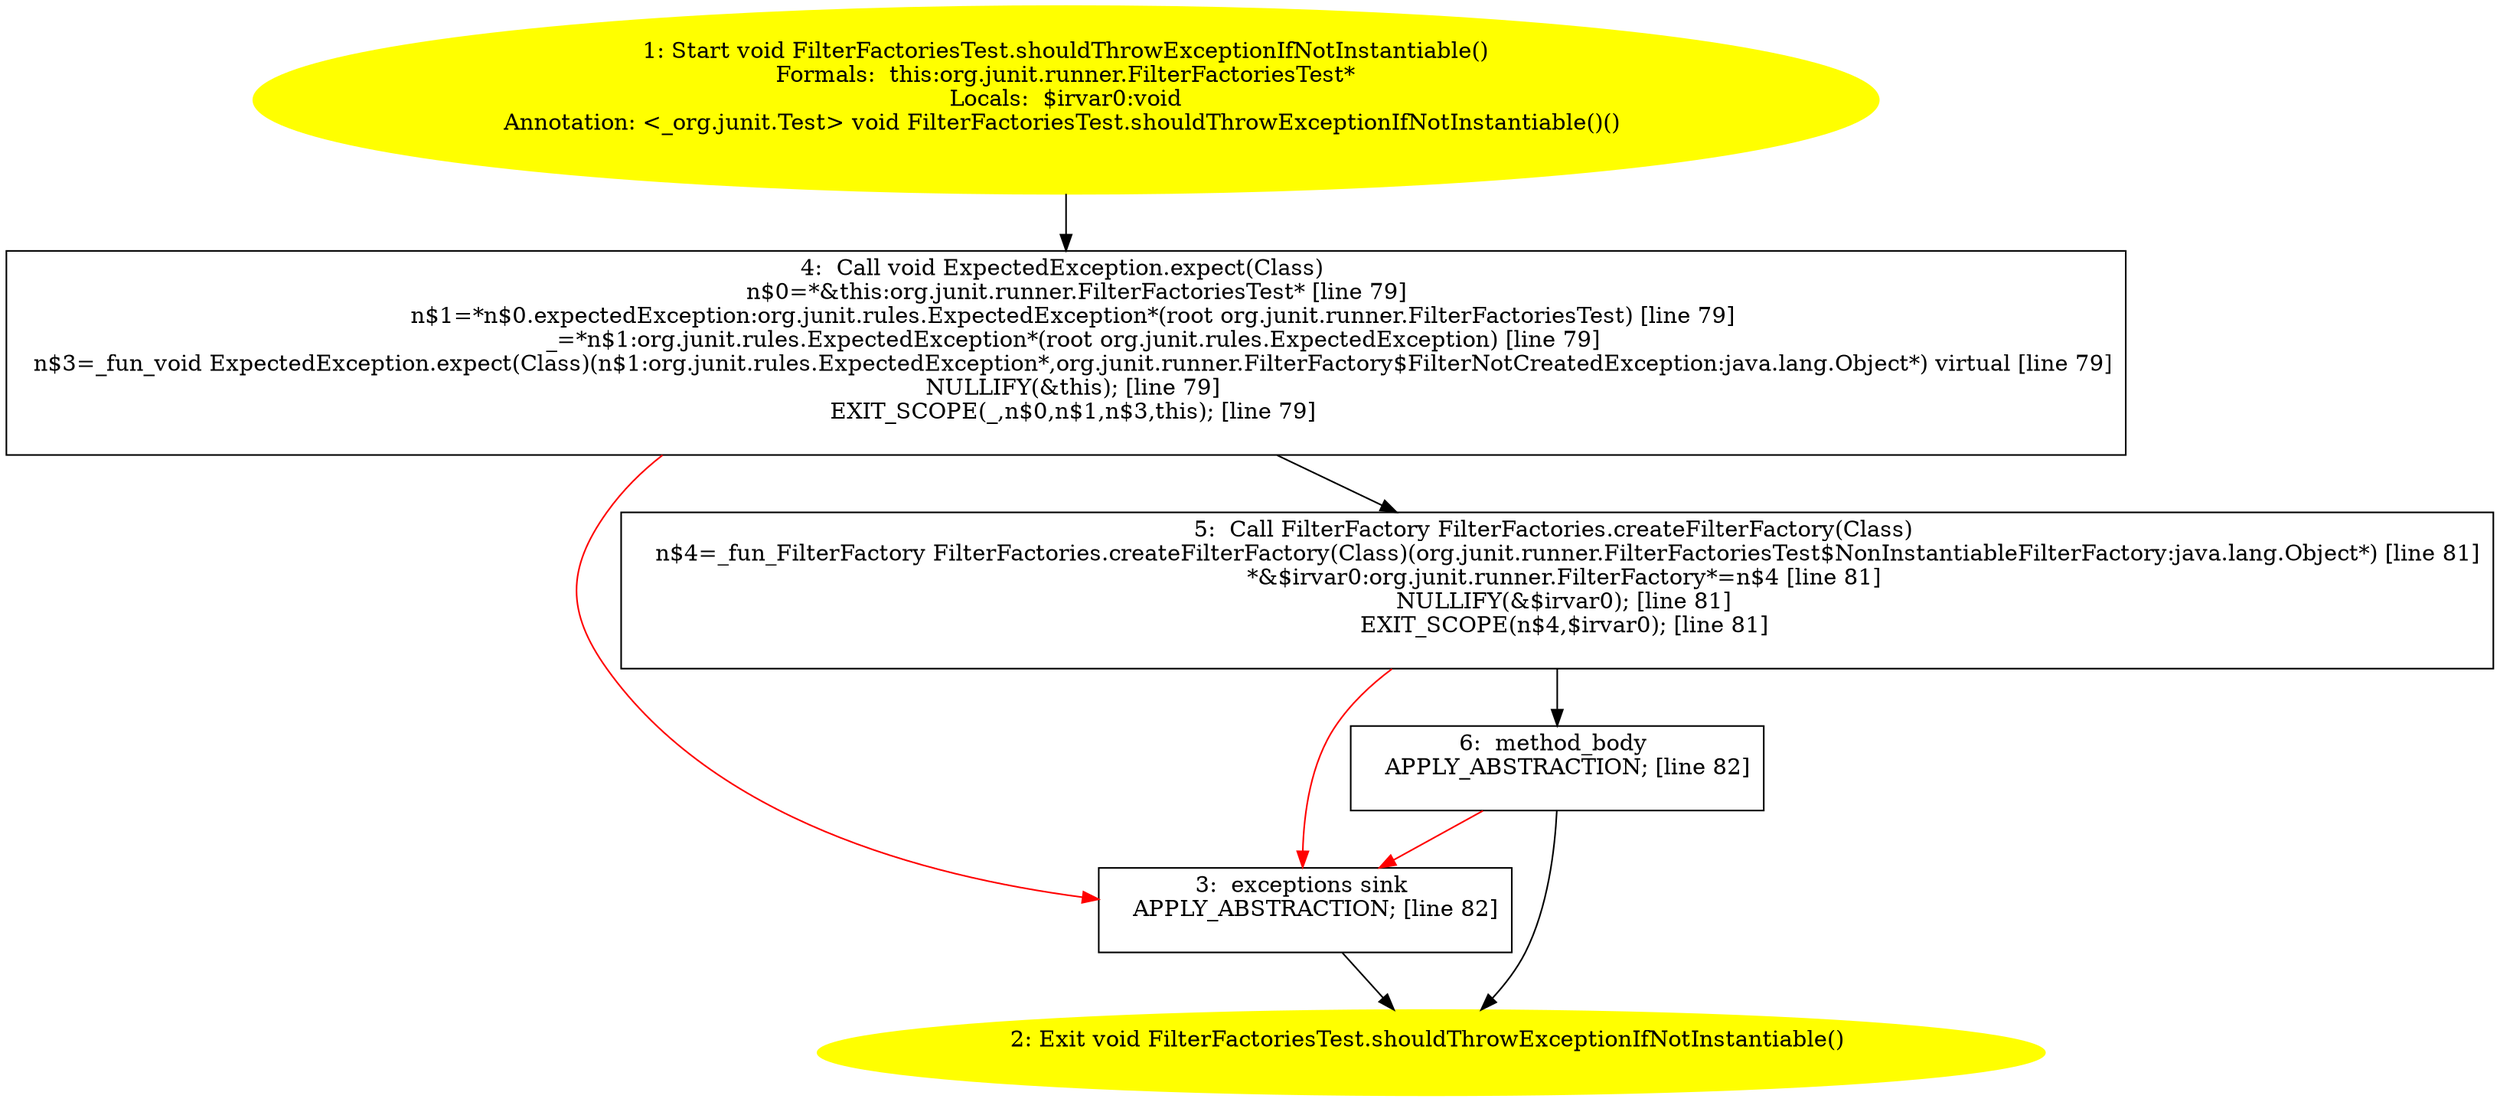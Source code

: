 /* @generated */
digraph cfg {
"org.junit.runner.FilterFactoriesTest.shouldThrowExceptionIfNotInstantiable():void.3c5eea0644d16f3720675d095725b6b3_1" [label="1: Start void FilterFactoriesTest.shouldThrowExceptionIfNotInstantiable()\nFormals:  this:org.junit.runner.FilterFactoriesTest*\nLocals:  $irvar0:void\nAnnotation: <_org.junit.Test> void FilterFactoriesTest.shouldThrowExceptionIfNotInstantiable()() \n  " color=yellow style=filled]
	

	 "org.junit.runner.FilterFactoriesTest.shouldThrowExceptionIfNotInstantiable():void.3c5eea0644d16f3720675d095725b6b3_1" -> "org.junit.runner.FilterFactoriesTest.shouldThrowExceptionIfNotInstantiable():void.3c5eea0644d16f3720675d095725b6b3_4" ;
"org.junit.runner.FilterFactoriesTest.shouldThrowExceptionIfNotInstantiable():void.3c5eea0644d16f3720675d095725b6b3_2" [label="2: Exit void FilterFactoriesTest.shouldThrowExceptionIfNotInstantiable() \n  " color=yellow style=filled]
	

"org.junit.runner.FilterFactoriesTest.shouldThrowExceptionIfNotInstantiable():void.3c5eea0644d16f3720675d095725b6b3_3" [label="3:  exceptions sink \n   APPLY_ABSTRACTION; [line 82]\n " shape="box"]
	

	 "org.junit.runner.FilterFactoriesTest.shouldThrowExceptionIfNotInstantiable():void.3c5eea0644d16f3720675d095725b6b3_3" -> "org.junit.runner.FilterFactoriesTest.shouldThrowExceptionIfNotInstantiable():void.3c5eea0644d16f3720675d095725b6b3_2" ;
"org.junit.runner.FilterFactoriesTest.shouldThrowExceptionIfNotInstantiable():void.3c5eea0644d16f3720675d095725b6b3_4" [label="4:  Call void ExpectedException.expect(Class) \n   n$0=*&this:org.junit.runner.FilterFactoriesTest* [line 79]\n  n$1=*n$0.expectedException:org.junit.rules.ExpectedException*(root org.junit.runner.FilterFactoriesTest) [line 79]\n  _=*n$1:org.junit.rules.ExpectedException*(root org.junit.rules.ExpectedException) [line 79]\n  n$3=_fun_void ExpectedException.expect(Class)(n$1:org.junit.rules.ExpectedException*,org.junit.runner.FilterFactory$FilterNotCreatedException:java.lang.Object*) virtual [line 79]\n  NULLIFY(&this); [line 79]\n  EXIT_SCOPE(_,n$0,n$1,n$3,this); [line 79]\n " shape="box"]
	

	 "org.junit.runner.FilterFactoriesTest.shouldThrowExceptionIfNotInstantiable():void.3c5eea0644d16f3720675d095725b6b3_4" -> "org.junit.runner.FilterFactoriesTest.shouldThrowExceptionIfNotInstantiable():void.3c5eea0644d16f3720675d095725b6b3_5" ;
	 "org.junit.runner.FilterFactoriesTest.shouldThrowExceptionIfNotInstantiable():void.3c5eea0644d16f3720675d095725b6b3_4" -> "org.junit.runner.FilterFactoriesTest.shouldThrowExceptionIfNotInstantiable():void.3c5eea0644d16f3720675d095725b6b3_3" [color="red" ];
"org.junit.runner.FilterFactoriesTest.shouldThrowExceptionIfNotInstantiable():void.3c5eea0644d16f3720675d095725b6b3_5" [label="5:  Call FilterFactory FilterFactories.createFilterFactory(Class) \n   n$4=_fun_FilterFactory FilterFactories.createFilterFactory(Class)(org.junit.runner.FilterFactoriesTest$NonInstantiableFilterFactory:java.lang.Object*) [line 81]\n  *&$irvar0:org.junit.runner.FilterFactory*=n$4 [line 81]\n  NULLIFY(&$irvar0); [line 81]\n  EXIT_SCOPE(n$4,$irvar0); [line 81]\n " shape="box"]
	

	 "org.junit.runner.FilterFactoriesTest.shouldThrowExceptionIfNotInstantiable():void.3c5eea0644d16f3720675d095725b6b3_5" -> "org.junit.runner.FilterFactoriesTest.shouldThrowExceptionIfNotInstantiable():void.3c5eea0644d16f3720675d095725b6b3_6" ;
	 "org.junit.runner.FilterFactoriesTest.shouldThrowExceptionIfNotInstantiable():void.3c5eea0644d16f3720675d095725b6b3_5" -> "org.junit.runner.FilterFactoriesTest.shouldThrowExceptionIfNotInstantiable():void.3c5eea0644d16f3720675d095725b6b3_3" [color="red" ];
"org.junit.runner.FilterFactoriesTest.shouldThrowExceptionIfNotInstantiable():void.3c5eea0644d16f3720675d095725b6b3_6" [label="6:  method_body \n   APPLY_ABSTRACTION; [line 82]\n " shape="box"]
	

	 "org.junit.runner.FilterFactoriesTest.shouldThrowExceptionIfNotInstantiable():void.3c5eea0644d16f3720675d095725b6b3_6" -> "org.junit.runner.FilterFactoriesTest.shouldThrowExceptionIfNotInstantiable():void.3c5eea0644d16f3720675d095725b6b3_2" ;
	 "org.junit.runner.FilterFactoriesTest.shouldThrowExceptionIfNotInstantiable():void.3c5eea0644d16f3720675d095725b6b3_6" -> "org.junit.runner.FilterFactoriesTest.shouldThrowExceptionIfNotInstantiable():void.3c5eea0644d16f3720675d095725b6b3_3" [color="red" ];
}
